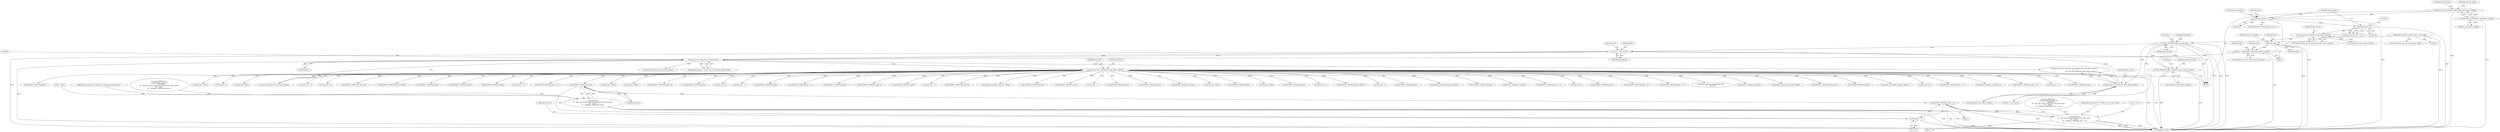 digraph "0_tcpdump_d97e94223720684c6aa740ff219e0d19426c2220@pointer" {
"1001857" [label="(Call,EXTRACT_32BITS(obj_tptr))"];
"1000342" [label="(Call,obj_tptr=tptr+sizeof(struct lmp_object_header))"];
"1000265" [label="(Call,(const struct lmp_object_header *)tptr)"];
"1001935" [label="(Call,tptr+=lmp_obj_len)"];
"1000354" [label="(Call,ND_TCHECK2(*tptr, lmp_obj_len))"];
"1000258" [label="(Call,ND_TCHECK2(*tptr, sizeof(struct lmp_object_header)))"];
"1000350" [label="(Call,lmp_obj_len-sizeof(struct lmp_object_header))"];
"1000332" [label="(Call,lmp_obj_len % 4)"];
"1000321" [label="(Call,lmp_obj_len < 4)"];
"1000268" [label="(Call,lmp_obj_len=EXTRACT_16BITS(lmp_obj_header->length))"];
"1000270" [label="(Call,EXTRACT_16BITS(lmp_obj_header->length))"];
"1001931" [label="(Call,lmp_obj_len-sizeof(struct lmp_object_header))"];
"1000245" [label="(Call,tptr+=sizeof(const struct lmp_common_header))"];
"1000128" [label="(Call,tptr=pptr)"];
"1000112" [label="(MethodParameterIn,register const u_char *pptr)"];
"1001854" [label="(Call,bittok2str(\n\t\t\t   lmp_obj_service_config_nsa_transparency_flag_values,\n\t\t\t   \"none\",\n\t\t\t   EXTRACT_32BITS(obj_tptr)))"];
"1001867" [label="(Call,EXTRACT_8BITS(obj_tptr + 7))"];
"1001864" [label="(Call,bittok2str(\n\t\t\t   lmp_obj_service_config_nsa_tcm_flag_values,\n\t\t\t   \"none\",\n\t\t\t   EXTRACT_8BITS(obj_tptr + 7)))"];
"1001868" [label="(Call,obj_tptr + 7)"];
"1001197" [label="(Call,obj_tptr+offset)"];
"1001708" [label="(Call,EXTRACT_8BITS(obj_tptr))"];
"1000265" [label="(Call,(const struct lmp_object_header *)tptr)"];
"1001562" [label="(Call,obj_tptr+offset)"];
"1001810" [label="(Call,obj_tptr+8)"];
"1001866" [label="(Literal,\"none\")"];
"1000257" [label="(Block,)"];
"1001947" [label="(MethodReturn,RET)"];
"1000322" [label="(Identifier,lmp_obj_len)"];
"1001892" [label="(Call,obj_tptr + 3)"];
"1000246" [label="(Identifier,tptr)"];
"1001834" [label="(Call,obj_tptr+12)"];
"1001818" [label="(Call,EXTRACT_16BITS(obj_tptr+10))"];
"1000269" [label="(Identifier,lmp_obj_len)"];
"1001413" [label="(Call,EXTRACT_32BITS(obj_tptr+offset))"];
"1000750" [label="(Call,EXTRACT_8BITS(obj_tptr))"];
"1001852" [label="(Block,)"];
"1000259" [label="(Call,*tptr)"];
"1001630" [label="(Call,EXTRACT_32BITS(obj_tptr))"];
"1000247" [label="(Call,sizeof(const struct lmp_common_header))"];
"1001933" [label="(Call,sizeof(struct lmp_object_header))"];
"1000263" [label="(Call,lmp_obj_header = (const struct lmp_object_header *)tptr)"];
"1000352" [label="(Call,sizeof(struct lmp_object_header))"];
"1000702" [label="(Call,EXTRACT_8BITS(obj_tptr))"];
"1001771" [label="(Call,obj_tptr + 2)"];
"1001757" [label="(Call,EXTRACT_8BITS(obj_tptr + 1))"];
"1000343" [label="(Identifier,obj_tptr)"];
"1001532" [label="(Call,obj_tptr+offset)"];
"1000267" [label="(Identifier,tptr)"];
"1000359" [label="(Identifier,hexdump)"];
"1000258" [label="(Call,ND_TCHECK2(*tptr, sizeof(struct lmp_object_header)))"];
"1001306" [label="(Call,obj_tptr+offset)"];
"1000128" [label="(Call,tptr=pptr)"];
"1000271" [label="(Call,lmp_obj_header->length)"];
"1001809" [label="(Call,EXTRACT_16BITS(obj_tptr+8))"];
"1001652" [label="(Call,EXTRACT_32BITS(obj_tptr))"];
"1001935" [label="(Call,tptr+=lmp_obj_len)"];
"1000264" [label="(Identifier,lmp_obj_header)"];
"1001792" [label="(Call,obj_tptr+4)"];
"1001867" [label="(Call,EXTRACT_8BITS(obj_tptr + 7))"];
"1001936" [label="(Identifier,tptr)"];
"1001783" [label="(Call,obj_tptr + 3)"];
"1000388" [label="(Call,EXTRACT_32BITS(obj_tptr))"];
"1001770" [label="(Call,EXTRACT_8BITS(obj_tptr + 2))"];
"1000522" [label="(Call,EXTRACT_32BITS(obj_tptr))"];
"1001791" [label="(Call,EXTRACT_16BITS(obj_tptr+4))"];
"1000945" [label="(Call,EXTRACT_8BITS(obj_tptr))"];
"1001739" [label="(Call,obj_tptr + 1)"];
"1001869" [label="(Identifier,obj_tptr)"];
"1001858" [label="(Identifier,obj_tptr)"];
"1001800" [label="(Call,EXTRACT_16BITS(obj_tptr+6))"];
"1001856" [label="(Literal,\"none\")"];
"1001560" [label="(Call,ip6addr_string(ndo, obj_tptr+offset))"];
"1001868" [label="(Call,obj_tptr + 7)"];
"1001859" [label="(Call,ND_PRINT((ndo, \"\n\t TCM Monitoring Flags: %s\",\n\t\t       bittok2str(\n\t\t\t   lmp_obj_service_config_nsa_tcm_flag_values,\n\t\t\t   \"none\",\n\t\t\t   EXTRACT_8BITS(obj_tptr + 7)))))"];
"1000351" [label="(Identifier,lmp_obj_len)"];
"1000469" [label="(Call,EXTRACT_32BITS(obj_tptr))"];
"1001022" [label="(Call,EXTRACT_16BITS(obj_tptr))"];
"1000323" [label="(Literal,4)"];
"1001735" [label="(Call,obj_tptr + 1)"];
"1000654" [label="(Call,EXTRACT_8BITS(obj_tptr))"];
"1000344" [label="(Call,tptr+sizeof(struct lmp_object_header))"];
"1000875" [label="(Call,EXTRACT_8BITS(obj_tptr))"];
"1000275" [label="(Identifier,lmp_obj_ctype)"];
"1001932" [label="(Identifier,lmp_obj_len)"];
"1000445" [label="(Call,ip6addr_string(ndo, obj_tptr))"];
"1001414" [label="(Call,obj_tptr+offset)"];
"1000805" [label="(Call,EXTRACT_8BITS(obj_tptr))"];
"1001931" [label="(Call,lmp_obj_len-sizeof(struct lmp_object_header))"];
"1001591" [label="(Call,obj_tptr+offset)"];
"1000500" [label="(Call,EXTRACT_32BITS(obj_tptr))"];
"1001758" [label="(Call,obj_tptr + 1)"];
"1001590" [label="(Call,EXTRACT_32BITS(obj_tptr+offset))"];
"1001865" [label="(Identifier,lmp_obj_service_config_nsa_tcm_flag_values)"];
"1001830" [label="(Call,obj_tptr+12)"];
"1000332" [label="(Call,lmp_obj_len % 4)"];
"1001134" [label="(Call,EXTRACT_16BITS(obj_tptr))"];
"1001304" [label="(Call,ip6addr_string(ndo, obj_tptr+offset))"];
"1000327" [label="(Identifier,ndo)"];
"1000619" [label="(Call,EXTRACT_32BITS(obj_tptr))"];
"1000130" [label="(Identifier,pptr)"];
"1000421" [label="(Call,ipaddr_string(ndo, obj_tptr))"];
"1001857" [label="(Call,EXTRACT_32BITS(obj_tptr))"];
"1001870" [label="(Literal,7)"];
"1000250" [label="(Identifier,tlen)"];
"1001738" [label="(Call,EXTRACT_8BITS(obj_tptr + 1))"];
"1000133" [label="(Call,(const struct lmp_common_header *)pptr)"];
"1000245" [label="(Call,tptr+=sizeof(const struct lmp_common_header))"];
"1000357" [label="(Identifier,lmp_obj_len)"];
"1001864" [label="(Call,bittok2str(\n\t\t\t   lmp_obj_service_config_nsa_tcm_flag_values,\n\t\t\t   \"none\",\n\t\t\t   EXTRACT_8BITS(obj_tptr + 7)))"];
"1000350" [label="(Call,lmp_obj_len-sizeof(struct lmp_object_header))"];
"1000331" [label="(Call,(lmp_obj_len % 4) != 0)"];
"1001939" [label="(Identifier,tlen)"];
"1001855" [label="(Identifier,lmp_obj_service_config_nsa_transparency_flag_values)"];
"1001801" [label="(Call,obj_tptr+6)"];
"1000270" [label="(Call,EXTRACT_16BITS(lmp_obj_header->length))"];
"1000132" [label="(Identifier,lmp_com_header)"];
"1000586" [label="(Call,EXTRACT_16BITS(obj_tptr))"];
"1000112" [label="(MethodParameterIn,register const u_char *pptr)"];
"1000349" [label="(Identifier,obj_tlen)"];
"1001938" [label="(Call,tlen-=lmp_obj_len)"];
"1001782" [label="(Call,EXTRACT_8BITS(obj_tptr + 3))"];
"1001891" [label="(Call,EXTRACT_8BITS(obj_tptr + 3))"];
"1001926" [label="(Call,tptr+sizeof(struct lmp_object_header))"];
"1000334" [label="(Literal,4)"];
"1001849" [label="(Call,ND_PRINT((ndo, \"\n\t Transparency Flags: %s\",\n\t\t       bittok2str(\n\t\t\t   lmp_obj_service_config_nsa_transparency_flag_values,\n\t\t\t   \"none\",\n\t\t\t   EXTRACT_32BITS(obj_tptr)))))"];
"1001908" [label="(Call,print_unknown_data(ndo,obj_tptr,\"\n\t    \",obj_tlen))"];
"1000355" [label="(Call,*tptr)"];
"1000554" [label="(Call,ipaddr_string(ndo, obj_tptr))"];
"1000333" [label="(Identifier,lmp_obj_len)"];
"1001530" [label="(Call,ipaddr_string(ndo, obj_tptr+offset))"];
"1000354" [label="(Call,ND_TCHECK2(*tptr, lmp_obj_len))"];
"1001833" [label="(Call,EXTRACT_32BITS(obj_tptr+12))"];
"1001683" [label="(Call,EXTRACT_8BITS(obj_tptr))"];
"1001924" [label="(Call,print_unknown_data(ndo,tptr+sizeof(struct lmp_object_header),\"\n\t    \",\n                               lmp_obj_len-sizeof(struct lmp_object_header)))"];
"1000261" [label="(Call,sizeof(struct lmp_object_header))"];
"1000348" [label="(Call,obj_tlen=lmp_obj_len-sizeof(struct lmp_object_header))"];
"1001195" [label="(Call,ipaddr_string(ndo, obj_tptr+offset))"];
"1001819" [label="(Call,obj_tptr+10)"];
"1001753" [label="(Call,EXTRACT_8BITS(obj_tptr + 1))"];
"1001828" [label="(Call,ipaddr_string(ndo, obj_tptr+12))"];
"1000114" [label="(Block,)"];
"1000335" [label="(Literal,0)"];
"1000268" [label="(Call,lmp_obj_len=EXTRACT_16BITS(lmp_obj_header->length))"];
"1001862" [label="(Block,)"];
"1000129" [label="(Identifier,tptr)"];
"1000320" [label="(ControlStructure,if (lmp_obj_len < 4))"];
"1001854" [label="(Call,bittok2str(\n\t\t\t   lmp_obj_service_config_nsa_transparency_flag_values,\n\t\t\t   \"none\",\n\t\t\t   EXTRACT_32BITS(obj_tptr)))"];
"1000321" [label="(Call,lmp_obj_len < 4)"];
"1001734" [label="(Call,EXTRACT_8BITS(obj_tptr + 1))"];
"1001754" [label="(Call,obj_tptr + 1)"];
"1001166" [label="(Call,EXTRACT_32BITS(obj_tptr))"];
"1001937" [label="(Identifier,lmp_obj_len)"];
"1000342" [label="(Call,obj_tptr=tptr+sizeof(struct lmp_object_header))"];
"1001857" -> "1001854"  [label="AST: "];
"1001857" -> "1001858"  [label="CFG: "];
"1001858" -> "1001857"  [label="AST: "];
"1001854" -> "1001857"  [label="CFG: "];
"1001857" -> "1001854"  [label="DDG: "];
"1000342" -> "1001857"  [label="DDG: "];
"1001857" -> "1001867"  [label="DDG: "];
"1001857" -> "1001868"  [label="DDG: "];
"1000342" -> "1000257"  [label="AST: "];
"1000342" -> "1000344"  [label="CFG: "];
"1000343" -> "1000342"  [label="AST: "];
"1000344" -> "1000342"  [label="AST: "];
"1000349" -> "1000342"  [label="CFG: "];
"1000342" -> "1001947"  [label="DDG: "];
"1000342" -> "1001947"  [label="DDG: "];
"1000265" -> "1000342"  [label="DDG: "];
"1000342" -> "1000388"  [label="DDG: "];
"1000342" -> "1000421"  [label="DDG: "];
"1000342" -> "1000445"  [label="DDG: "];
"1000342" -> "1000469"  [label="DDG: "];
"1000342" -> "1000500"  [label="DDG: "];
"1000342" -> "1000522"  [label="DDG: "];
"1000342" -> "1000554"  [label="DDG: "];
"1000342" -> "1000586"  [label="DDG: "];
"1000342" -> "1000619"  [label="DDG: "];
"1000342" -> "1000654"  [label="DDG: "];
"1000342" -> "1000702"  [label="DDG: "];
"1000342" -> "1000750"  [label="DDG: "];
"1000342" -> "1000805"  [label="DDG: "];
"1000342" -> "1000875"  [label="DDG: "];
"1000342" -> "1000945"  [label="DDG: "];
"1000342" -> "1001022"  [label="DDG: "];
"1000342" -> "1001134"  [label="DDG: "];
"1000342" -> "1001166"  [label="DDG: "];
"1000342" -> "1001195"  [label="DDG: "];
"1000342" -> "1001197"  [label="DDG: "];
"1000342" -> "1001304"  [label="DDG: "];
"1000342" -> "1001306"  [label="DDG: "];
"1000342" -> "1001413"  [label="DDG: "];
"1000342" -> "1001414"  [label="DDG: "];
"1000342" -> "1001530"  [label="DDG: "];
"1000342" -> "1001532"  [label="DDG: "];
"1000342" -> "1001560"  [label="DDG: "];
"1000342" -> "1001562"  [label="DDG: "];
"1000342" -> "1001590"  [label="DDG: "];
"1000342" -> "1001591"  [label="DDG: "];
"1000342" -> "1001630"  [label="DDG: "];
"1000342" -> "1001652"  [label="DDG: "];
"1000342" -> "1001683"  [label="DDG: "];
"1000342" -> "1001708"  [label="DDG: "];
"1000342" -> "1001734"  [label="DDG: "];
"1000342" -> "1001735"  [label="DDG: "];
"1000342" -> "1001738"  [label="DDG: "];
"1000342" -> "1001739"  [label="DDG: "];
"1000342" -> "1001753"  [label="DDG: "];
"1000342" -> "1001754"  [label="DDG: "];
"1000342" -> "1001757"  [label="DDG: "];
"1000342" -> "1001758"  [label="DDG: "];
"1000342" -> "1001770"  [label="DDG: "];
"1000342" -> "1001771"  [label="DDG: "];
"1000342" -> "1001782"  [label="DDG: "];
"1000342" -> "1001783"  [label="DDG: "];
"1000342" -> "1001791"  [label="DDG: "];
"1000342" -> "1001792"  [label="DDG: "];
"1000342" -> "1001800"  [label="DDG: "];
"1000342" -> "1001801"  [label="DDG: "];
"1000342" -> "1001809"  [label="DDG: "];
"1000342" -> "1001810"  [label="DDG: "];
"1000342" -> "1001818"  [label="DDG: "];
"1000342" -> "1001819"  [label="DDG: "];
"1000342" -> "1001828"  [label="DDG: "];
"1000342" -> "1001830"  [label="DDG: "];
"1000342" -> "1001833"  [label="DDG: "];
"1000342" -> "1001834"  [label="DDG: "];
"1000342" -> "1001891"  [label="DDG: "];
"1000342" -> "1001892"  [label="DDG: "];
"1000342" -> "1001908"  [label="DDG: "];
"1000265" -> "1000263"  [label="AST: "];
"1000265" -> "1000267"  [label="CFG: "];
"1000266" -> "1000265"  [label="AST: "];
"1000267" -> "1000265"  [label="AST: "];
"1000263" -> "1000265"  [label="CFG: "];
"1000265" -> "1001947"  [label="DDG: "];
"1000265" -> "1000263"  [label="DDG: "];
"1001935" -> "1000265"  [label="DDG: "];
"1000245" -> "1000265"  [label="DDG: "];
"1000265" -> "1000344"  [label="DDG: "];
"1000265" -> "1001924"  [label="DDG: "];
"1000265" -> "1001926"  [label="DDG: "];
"1000265" -> "1001935"  [label="DDG: "];
"1001935" -> "1000257"  [label="AST: "];
"1001935" -> "1001937"  [label="CFG: "];
"1001936" -> "1001935"  [label="AST: "];
"1001937" -> "1001935"  [label="AST: "];
"1001939" -> "1001935"  [label="CFG: "];
"1001935" -> "1001947"  [label="DDG: "];
"1000354" -> "1001935"  [label="DDG: "];
"1001931" -> "1001935"  [label="DDG: "];
"1000354" -> "1000257"  [label="AST: "];
"1000354" -> "1000357"  [label="CFG: "];
"1000355" -> "1000354"  [label="AST: "];
"1000357" -> "1000354"  [label="AST: "];
"1000359" -> "1000354"  [label="CFG: "];
"1000354" -> "1001947"  [label="DDG: "];
"1000354" -> "1001947"  [label="DDG: "];
"1000354" -> "1001947"  [label="DDG: "];
"1000354" -> "1000258"  [label="DDG: "];
"1000258" -> "1000354"  [label="DDG: "];
"1000350" -> "1000354"  [label="DDG: "];
"1000354" -> "1001931"  [label="DDG: "];
"1000354" -> "1001938"  [label="DDG: "];
"1000258" -> "1000257"  [label="AST: "];
"1000258" -> "1000261"  [label="CFG: "];
"1000259" -> "1000258"  [label="AST: "];
"1000261" -> "1000258"  [label="AST: "];
"1000264" -> "1000258"  [label="CFG: "];
"1000258" -> "1001947"  [label="DDG: "];
"1000258" -> "1001947"  [label="DDG: "];
"1000350" -> "1000348"  [label="AST: "];
"1000350" -> "1000352"  [label="CFG: "];
"1000351" -> "1000350"  [label="AST: "];
"1000352" -> "1000350"  [label="AST: "];
"1000348" -> "1000350"  [label="CFG: "];
"1000350" -> "1000348"  [label="DDG: "];
"1000332" -> "1000350"  [label="DDG: "];
"1000332" -> "1000331"  [label="AST: "];
"1000332" -> "1000334"  [label="CFG: "];
"1000333" -> "1000332"  [label="AST: "];
"1000334" -> "1000332"  [label="AST: "];
"1000335" -> "1000332"  [label="CFG: "];
"1000332" -> "1001947"  [label="DDG: "];
"1000332" -> "1000331"  [label="DDG: "];
"1000332" -> "1000331"  [label="DDG: "];
"1000321" -> "1000332"  [label="DDG: "];
"1000321" -> "1000320"  [label="AST: "];
"1000321" -> "1000323"  [label="CFG: "];
"1000322" -> "1000321"  [label="AST: "];
"1000323" -> "1000321"  [label="AST: "];
"1000327" -> "1000321"  [label="CFG: "];
"1000333" -> "1000321"  [label="CFG: "];
"1000321" -> "1001947"  [label="DDG: "];
"1000321" -> "1001947"  [label="DDG: "];
"1000268" -> "1000321"  [label="DDG: "];
"1000268" -> "1000257"  [label="AST: "];
"1000268" -> "1000270"  [label="CFG: "];
"1000269" -> "1000268"  [label="AST: "];
"1000270" -> "1000268"  [label="AST: "];
"1000275" -> "1000268"  [label="CFG: "];
"1000268" -> "1001947"  [label="DDG: "];
"1000270" -> "1000268"  [label="DDG: "];
"1000270" -> "1000271"  [label="CFG: "];
"1000271" -> "1000270"  [label="AST: "];
"1000270" -> "1001947"  [label="DDG: "];
"1001931" -> "1001924"  [label="AST: "];
"1001931" -> "1001933"  [label="CFG: "];
"1001932" -> "1001931"  [label="AST: "];
"1001933" -> "1001931"  [label="AST: "];
"1001924" -> "1001931"  [label="CFG: "];
"1001931" -> "1001924"  [label="DDG: "];
"1001931" -> "1001938"  [label="DDG: "];
"1000245" -> "1000114"  [label="AST: "];
"1000245" -> "1000247"  [label="CFG: "];
"1000246" -> "1000245"  [label="AST: "];
"1000247" -> "1000245"  [label="AST: "];
"1000250" -> "1000245"  [label="CFG: "];
"1000245" -> "1001947"  [label="DDG: "];
"1000128" -> "1000245"  [label="DDG: "];
"1000128" -> "1000114"  [label="AST: "];
"1000128" -> "1000130"  [label="CFG: "];
"1000129" -> "1000128"  [label="AST: "];
"1000130" -> "1000128"  [label="AST: "];
"1000132" -> "1000128"  [label="CFG: "];
"1000128" -> "1001947"  [label="DDG: "];
"1000112" -> "1000128"  [label="DDG: "];
"1000112" -> "1000110"  [label="AST: "];
"1000112" -> "1001947"  [label="DDG: "];
"1000112" -> "1000133"  [label="DDG: "];
"1001854" -> "1001852"  [label="AST: "];
"1001855" -> "1001854"  [label="AST: "];
"1001856" -> "1001854"  [label="AST: "];
"1001849" -> "1001854"  [label="CFG: "];
"1001854" -> "1001947"  [label="DDG: "];
"1001854" -> "1001947"  [label="DDG: "];
"1001854" -> "1001947"  [label="DDG: "];
"1001867" -> "1001864"  [label="AST: "];
"1001867" -> "1001868"  [label="CFG: "];
"1001868" -> "1001867"  [label="AST: "];
"1001864" -> "1001867"  [label="CFG: "];
"1001867" -> "1001947"  [label="DDG: "];
"1001867" -> "1001864"  [label="DDG: "];
"1001864" -> "1001862"  [label="AST: "];
"1001865" -> "1001864"  [label="AST: "];
"1001866" -> "1001864"  [label="AST: "];
"1001859" -> "1001864"  [label="CFG: "];
"1001864" -> "1001947"  [label="DDG: "];
"1001864" -> "1001947"  [label="DDG: "];
"1001864" -> "1001947"  [label="DDG: "];
"1001868" -> "1001870"  [label="CFG: "];
"1001869" -> "1001868"  [label="AST: "];
"1001870" -> "1001868"  [label="AST: "];
"1001868" -> "1001947"  [label="DDG: "];
}
